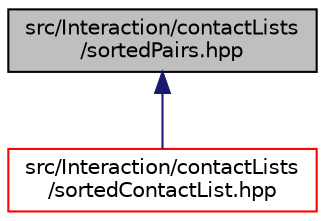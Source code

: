 digraph "src/Interaction/contactLists/sortedPairs.hpp"
{
 // LATEX_PDF_SIZE
  edge [fontname="Helvetica",fontsize="10",labelfontname="Helvetica",labelfontsize="10"];
  node [fontname="Helvetica",fontsize="10",shape=record];
  Node1 [label="src/Interaction/contactLists\l/sortedPairs.hpp",height=0.2,width=0.4,color="black", fillcolor="grey75", style="filled", fontcolor="black",tooltip=" "];
  Node1 -> Node2 [dir="back",color="midnightblue",fontsize="10",style="solid",fontname="Helvetica"];
  Node2 [label="src/Interaction/contactLists\l/sortedContactList.hpp",height=0.2,width=0.4,color="red", fillcolor="white", style="filled",URL="$sortedContactList_8hpp.html",tooltip=" "];
}
